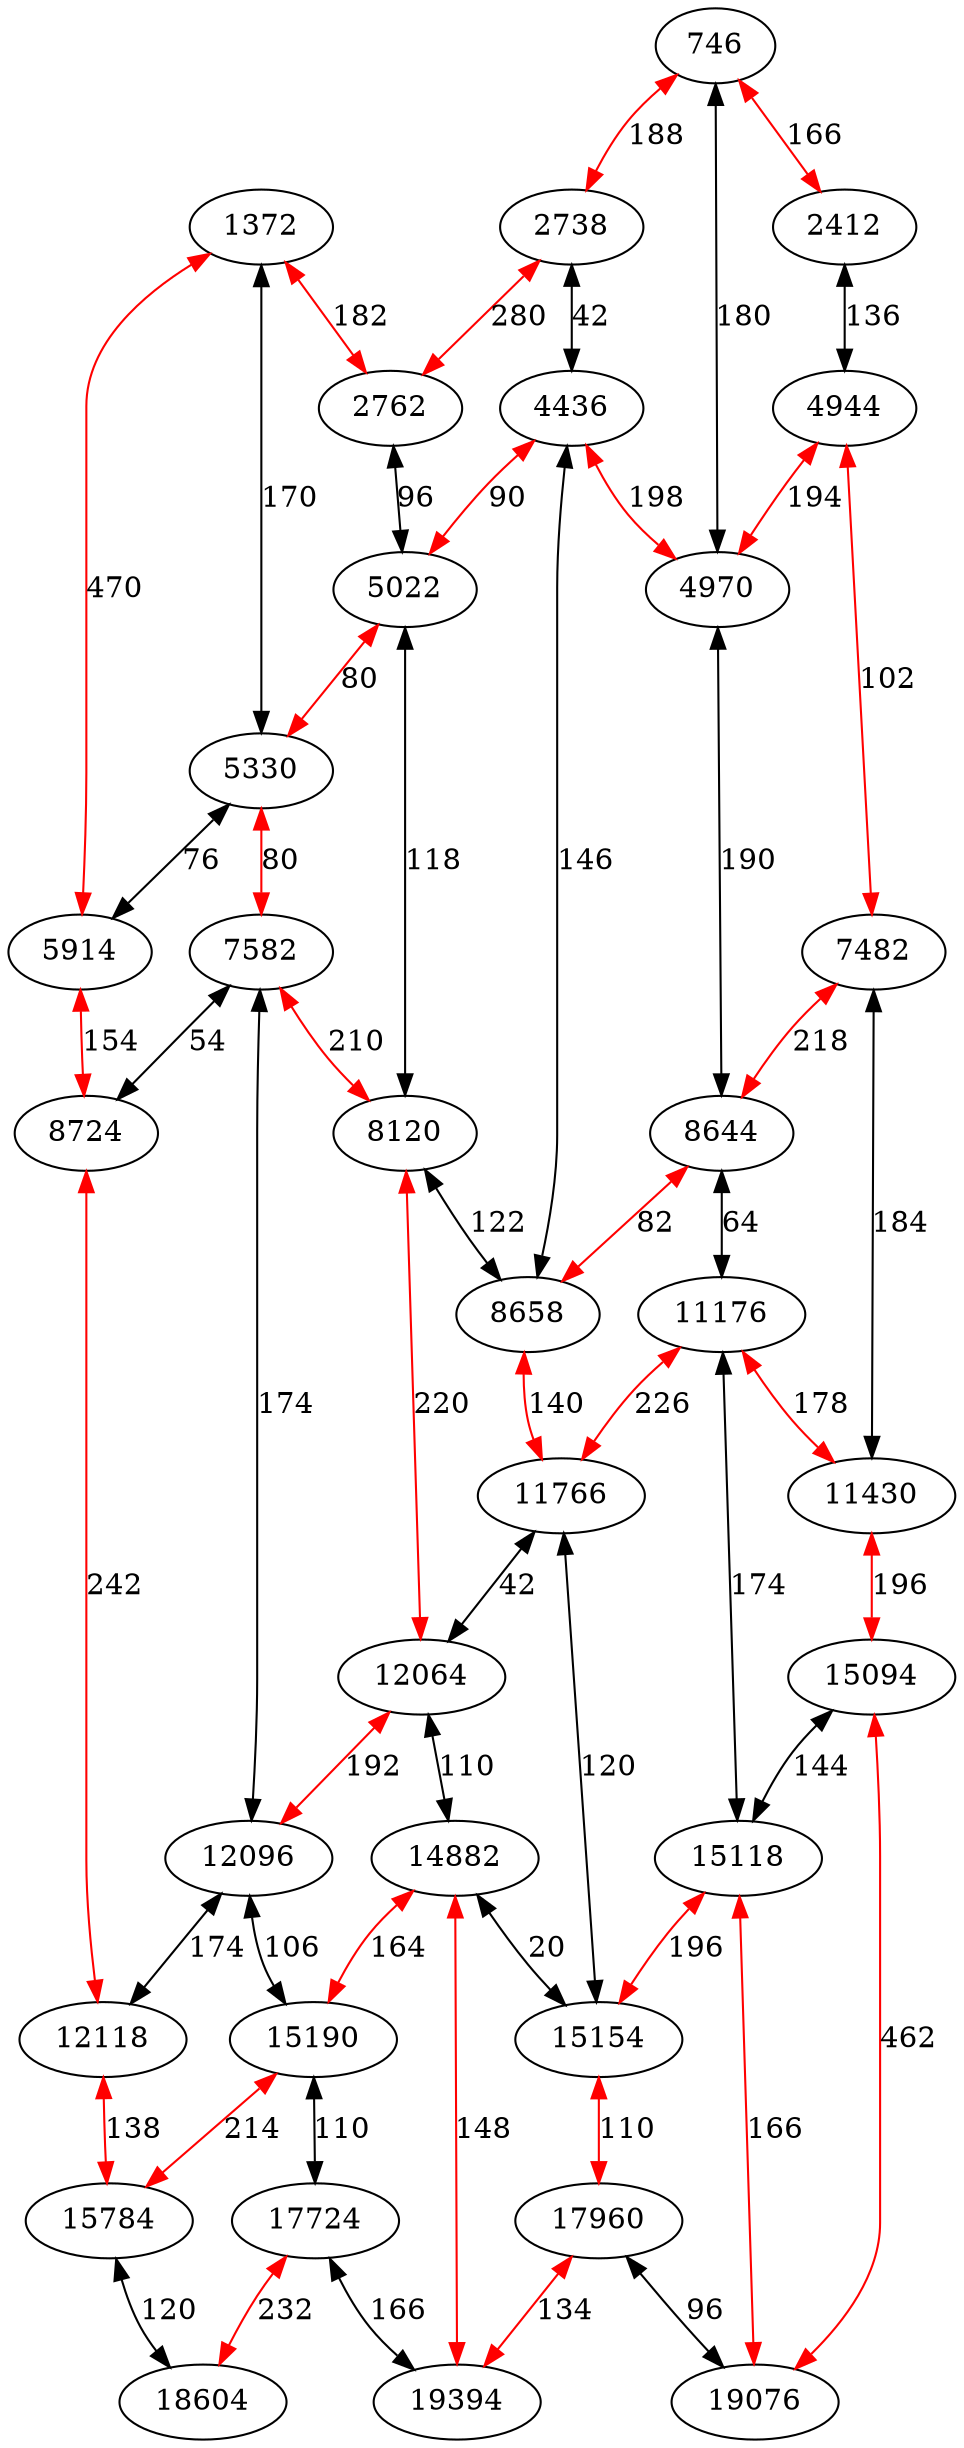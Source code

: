digraph G {
edge[dir=both,label=470,color=red] 1372 -> 5914
edge[dir=both,label=462,color=red] 15094 -> 19076
edge[dir=both,label=280,color=red] 2738 -> 2762
edge[dir=both,label=242,color=red] 8724 -> 12118
edge[dir=both,label=232,color=red] 17724 -> 18604
edge[dir=both,label=226,color=red] 11176 -> 11766
edge[dir=both,label=220,color=red] 8120 -> 12064
edge[dir=both,label=218,color=red] 7482 -> 8644
edge[dir=both,label=214,color=red] 15190 -> 15784
edge[dir=both,label=210,color=red] 7582 -> 8120
edge[dir=both,label=198,color=red] 4436 -> 4970
edge[dir=both,label=196,color=red] 15118 -> 15154
edge[dir=both,label=196,color=red] 11430 -> 15094
edge[dir=both,label=194,color=red] 4944 -> 4970
edge[dir=both,label=192,color=red] 12064 -> 12096
edge[dir=both,label=190,color=black] 4970 -> 8644
edge[dir=both,label=188,color=red] 746 -> 2738
edge[dir=both,label=184,color=black] 7482 -> 11430
edge[dir=both,label=182,color=red] 1372 -> 2762
edge[dir=both,label=180,color=black] 746 -> 4970
edge[dir=both,label=178,color=red] 11176 -> 11430
edge[dir=both,label=174,color=black] 12096 -> 12118
edge[dir=both,label=174,color=black] 11176 -> 15118
edge[dir=both,label=174,color=black] 7582 -> 12096
edge[dir=both,label=170,color=black] 1372 -> 5330
edge[dir=both,label=166,color=black] 17724 -> 19394
edge[dir=both,label=166,color=red] 15118 -> 19076
edge[dir=both,label=166,color=red] 746 -> 2412
edge[dir=both,label=164,color=red] 14882 -> 15190
edge[dir=both,label=154,color=red] 5914 -> 8724
edge[dir=both,label=148,color=red] 14882 -> 19394
edge[dir=both,label=146,color=black] 4436 -> 8658
edge[dir=both,label=144,color=black] 15094 -> 15118
edge[dir=both,label=140,color=red] 8658 -> 11766
edge[dir=both,label=138,color=red] 12118 -> 15784
edge[dir=both,label=136,color=black] 2412 -> 4944
edge[dir=both,label=134,color=red] 17960 -> 19394
edge[dir=both,label=122,color=black] 8120 -> 8658
edge[dir=both,label=120,color=black] 15784 -> 18604
edge[dir=both,label=120,color=black] 11766 -> 15154
edge[dir=both,label=118,color=black] 5022 -> 8120
edge[dir=both,label=110,color=black] 15190 -> 17724
edge[dir=both,label=110,color=red] 15154 -> 17960
edge[dir=both,label=110,color=black] 12064 -> 14882
edge[dir=both,label=106,color=black] 12096 -> 15190
edge[dir=both,label=102,color=red] 4944 -> 7482
edge[dir=both,label=96,color=black] 17960 -> 19076
edge[dir=both,label=96,color=black] 2762 -> 5022
edge[dir=both,label=90,color=red] 4436 -> 5022
edge[dir=both,label=82,color=red] 8644 -> 8658
edge[dir=both,label=80,color=red] 5330 -> 7582
edge[dir=both,label=80,color=red] 5022 -> 5330
edge[dir=both,label=76,color=black] 5330 -> 5914
edge[dir=both,label=64,color=black] 8644 -> 11176
edge[dir=both,label=54,color=black] 7582 -> 8724
edge[dir=both,label=42,color=black] 11766 -> 12064
edge[dir=both,label=42,color=black] 2738 -> 4436
edge[dir=both,label=20,color=black] 14882 -> 15154
}